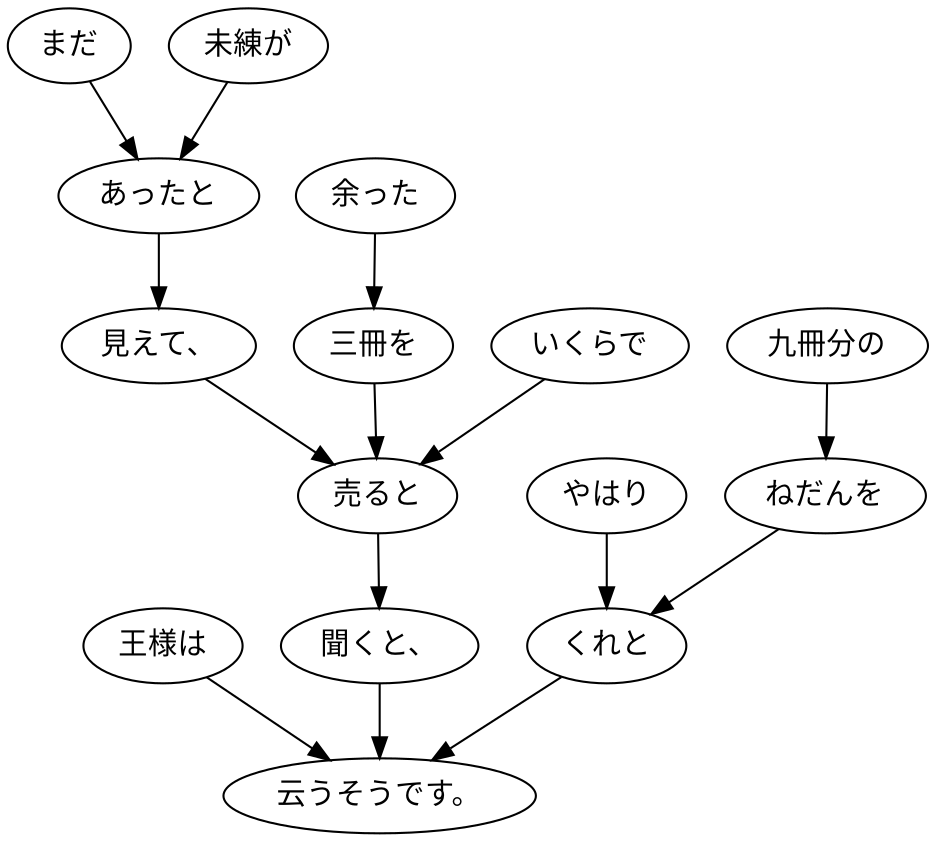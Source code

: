 digraph graph1435 {
	node0 [label="王様は"];
	node1 [label="まだ"];
	node2 [label="未練が"];
	node3 [label="あったと"];
	node4 [label="見えて、"];
	node5 [label="余った"];
	node6 [label="三冊を"];
	node7 [label="いくらで"];
	node8 [label="売ると"];
	node9 [label="聞くと、"];
	node10 [label="やはり"];
	node11 [label="九冊分の"];
	node12 [label="ねだんを"];
	node13 [label="くれと"];
	node14 [label="云うそうです。"];
	node0 -> node14;
	node1 -> node3;
	node2 -> node3;
	node3 -> node4;
	node4 -> node8;
	node5 -> node6;
	node6 -> node8;
	node7 -> node8;
	node8 -> node9;
	node9 -> node14;
	node10 -> node13;
	node11 -> node12;
	node12 -> node13;
	node13 -> node14;
}

